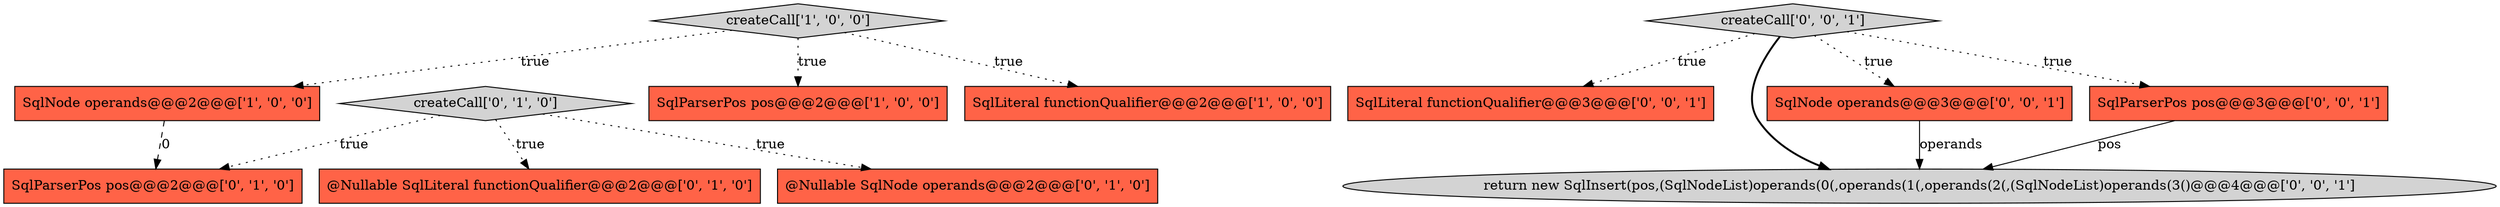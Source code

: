 digraph {
4 [style = filled, label = "@Nullable SqlNode operands@@@2@@@['0', '1', '0']", fillcolor = tomato, shape = box image = "AAA0AAABBB2BBB"];
7 [style = filled, label = "SqlParserPos pos@@@2@@@['0', '1', '0']", fillcolor = tomato, shape = box image = "AAA1AAABBB2BBB"];
2 [style = filled, label = "SqlNode operands@@@2@@@['1', '0', '0']", fillcolor = tomato, shape = box image = "AAA1AAABBB1BBB"];
10 [style = filled, label = "SqlLiteral functionQualifier@@@3@@@['0', '0', '1']", fillcolor = tomato, shape = box image = "AAA0AAABBB3BBB"];
11 [style = filled, label = "createCall['0', '0', '1']", fillcolor = lightgray, shape = diamond image = "AAA0AAABBB3BBB"];
5 [style = filled, label = "@Nullable SqlLiteral functionQualifier@@@2@@@['0', '1', '0']", fillcolor = tomato, shape = box image = "AAA0AAABBB2BBB"];
0 [style = filled, label = "SqlParserPos pos@@@2@@@['1', '0', '0']", fillcolor = tomato, shape = box image = "AAA0AAABBB1BBB"];
3 [style = filled, label = "createCall['1', '0', '0']", fillcolor = lightgray, shape = diamond image = "AAA0AAABBB1BBB"];
8 [style = filled, label = "return new SqlInsert(pos,(SqlNodeList)operands(0(,operands(1(,operands(2(,(SqlNodeList)operands(3()@@@4@@@['0', '0', '1']", fillcolor = lightgray, shape = ellipse image = "AAA0AAABBB3BBB"];
12 [style = filled, label = "SqlNode operands@@@3@@@['0', '0', '1']", fillcolor = tomato, shape = box image = "AAA0AAABBB3BBB"];
1 [style = filled, label = "SqlLiteral functionQualifier@@@2@@@['1', '0', '0']", fillcolor = tomato, shape = box image = "AAA0AAABBB1BBB"];
9 [style = filled, label = "SqlParserPos pos@@@3@@@['0', '0', '1']", fillcolor = tomato, shape = box image = "AAA0AAABBB3BBB"];
6 [style = filled, label = "createCall['0', '1', '0']", fillcolor = lightgray, shape = diamond image = "AAA0AAABBB2BBB"];
12->8 [style = solid, label="operands"];
11->8 [style = bold, label=""];
6->5 [style = dotted, label="true"];
11->9 [style = dotted, label="true"];
9->8 [style = solid, label="pos"];
6->4 [style = dotted, label="true"];
2->7 [style = dashed, label="0"];
3->1 [style = dotted, label="true"];
11->10 [style = dotted, label="true"];
3->2 [style = dotted, label="true"];
11->12 [style = dotted, label="true"];
3->0 [style = dotted, label="true"];
6->7 [style = dotted, label="true"];
}
